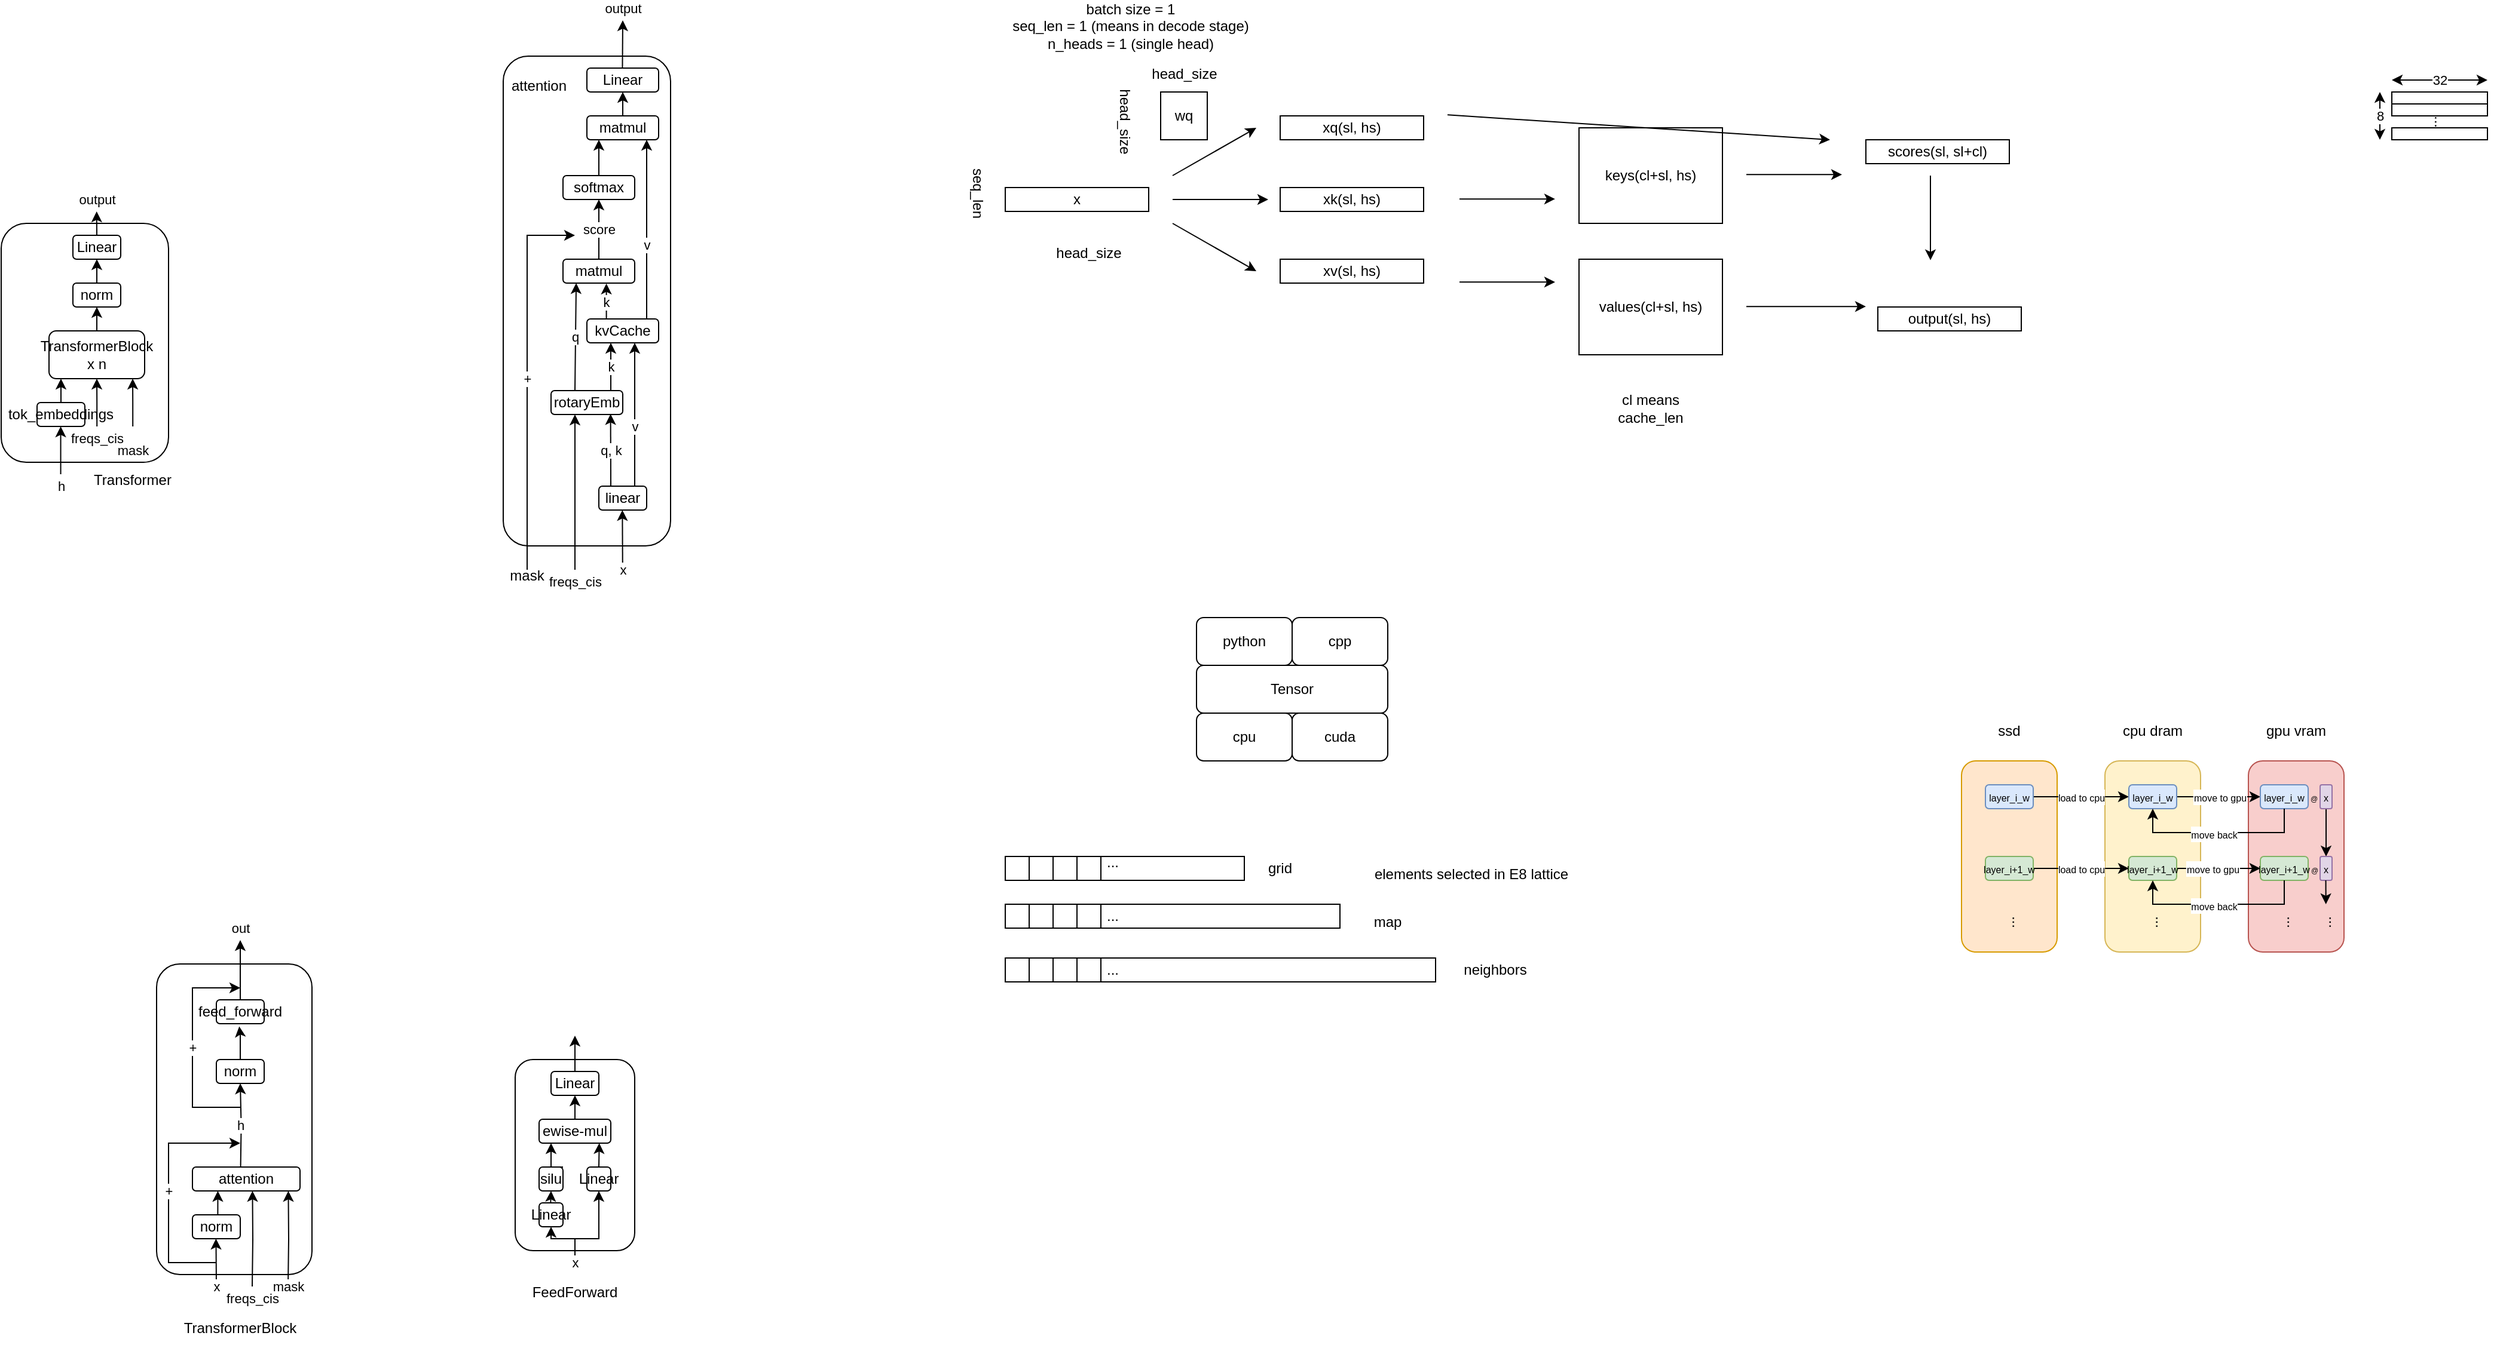 <mxfile version="25.0.1">
  <diagram name="Page-1" id="f--vMnmFEGBGMo8ZGAFD">
    <mxGraphModel dx="795" dy="426" grid="1" gridSize="10" guides="1" tooltips="1" connect="1" arrows="1" fold="1" page="1" pageScale="1" pageWidth="827" pageHeight="1169" math="0" shadow="0">
      <root>
        <mxCell id="0" />
        <mxCell id="1" parent="0" />
        <mxCell id="bqHvNz_Pqj1NmZ8sPgHQ-62" value="freqs_cis" style="edgeStyle=orthogonalEdgeStyle;rounded=0;orthogonalLoop=1;jettySize=auto;html=1;exitX=0.75;exitY=1;exitDx=0;exitDy=0;entryX=0.75;entryY=1;entryDx=0;entryDy=0;" parent="1" edge="1">
          <mxGeometry x="-1" y="-10" relative="1" as="geometry">
            <mxPoint x="250.21" y="1000" as="targetPoint" />
            <mxPoint x="249.998" y="1080" as="sourcePoint" />
            <mxPoint x="-10" y="10" as="offset" />
          </mxGeometry>
        </mxCell>
        <mxCell id="bqHvNz_Pqj1NmZ8sPgHQ-64" value="h" style="edgeStyle=orthogonalEdgeStyle;rounded=0;orthogonalLoop=1;jettySize=auto;html=1;exitX=0.5;exitY=0;exitDx=0;exitDy=0;" parent="1" edge="1">
          <mxGeometry x="0.008" relative="1" as="geometry">
            <mxPoint x="240" y="910" as="targetPoint" />
            <mxPoint x="240.29" y="980" as="sourcePoint" />
            <mxPoint as="offset" />
          </mxGeometry>
        </mxCell>
        <mxCell id="bqHvNz_Pqj1NmZ8sPgHQ-1" value="attention" style="rounded=1;whiteSpace=wrap;html=1;" parent="1" vertex="1">
          <mxGeometry x="200" y="980" width="90" height="20" as="geometry" />
        </mxCell>
        <mxCell id="bqHvNz_Pqj1NmZ8sPgHQ-2" value="x" style="endArrow=classic;html=1;rounded=0;" parent="1" edge="1">
          <mxGeometry x="-1" width="50" height="50" relative="1" as="geometry">
            <mxPoint x="220" y="1080" as="sourcePoint" />
            <mxPoint x="219.7" y="1040" as="targetPoint" />
            <mxPoint as="offset" />
          </mxGeometry>
        </mxCell>
        <mxCell id="bqHvNz_Pqj1NmZ8sPgHQ-59" style="edgeStyle=orthogonalEdgeStyle;rounded=0;orthogonalLoop=1;jettySize=auto;html=1;exitX=0.5;exitY=0;exitDx=0;exitDy=0;entryX=0.25;entryY=1;entryDx=0;entryDy=0;" parent="1" edge="1">
          <mxGeometry relative="1" as="geometry">
            <mxPoint x="218.74" y="1020" as="sourcePoint" />
            <mxPoint x="221.24" y="1000" as="targetPoint" />
          </mxGeometry>
        </mxCell>
        <mxCell id="bqHvNz_Pqj1NmZ8sPgHQ-14" value="norm" style="rounded=1;whiteSpace=wrap;html=1;" parent="1" vertex="1">
          <mxGeometry x="200" y="1020" width="40" height="20" as="geometry" />
        </mxCell>
        <mxCell id="bqHvNz_Pqj1NmZ8sPgHQ-17" value="" style="rounded=1;whiteSpace=wrap;html=1;fillColor=none;" parent="1" vertex="1">
          <mxGeometry x="460" y="50" width="140" height="410" as="geometry" />
        </mxCell>
        <mxCell id="bqHvNz_Pqj1NmZ8sPgHQ-18" value="attention" style="text;strokeColor=none;align=center;fillColor=none;html=1;verticalAlign=middle;whiteSpace=wrap;rounded=0;" parent="1" vertex="1">
          <mxGeometry x="460" y="60" width="60" height="30" as="geometry" />
        </mxCell>
        <mxCell id="bqHvNz_Pqj1NmZ8sPgHQ-19" value="x" style="edgeStyle=none;orthogonalLoop=1;jettySize=auto;html=1;rounded=0;" parent="1" edge="1">
          <mxGeometry x="-1" width="80" relative="1" as="geometry">
            <mxPoint x="559.9" y="480" as="sourcePoint" />
            <mxPoint x="559.67" y="430" as="targetPoint" />
            <Array as="points" />
            <mxPoint as="offset" />
          </mxGeometry>
        </mxCell>
        <mxCell id="bqHvNz_Pqj1NmZ8sPgHQ-20" value="freqs_cis" style="edgeStyle=none;orthogonalLoop=1;jettySize=auto;html=1;rounded=0;" parent="1" edge="1">
          <mxGeometry x="-1" y="-10" width="80" relative="1" as="geometry">
            <mxPoint x="520" y="480" as="sourcePoint" />
            <mxPoint x="520" y="350" as="targetPoint" />
            <Array as="points" />
            <mxPoint x="-10" y="10" as="offset" />
          </mxGeometry>
        </mxCell>
        <mxCell id="bqHvNz_Pqj1NmZ8sPgHQ-21" value="+" style="edgeStyle=none;orthogonalLoop=1;jettySize=auto;html=1;rounded=0;" parent="1" edge="1">
          <mxGeometry width="80" relative="1" as="geometry">
            <mxPoint x="480" y="480" as="sourcePoint" />
            <mxPoint x="520" y="200" as="targetPoint" />
            <Array as="points">
              <mxPoint x="480" y="340" />
              <mxPoint x="480" y="200" />
            </Array>
            <mxPoint as="offset" />
          </mxGeometry>
        </mxCell>
        <mxCell id="bqHvNz_Pqj1NmZ8sPgHQ-23" value="linear" style="rounded=1;whiteSpace=wrap;html=1;fillColor=none;" parent="1" vertex="1">
          <mxGeometry x="540" y="410" width="40" height="20" as="geometry" />
        </mxCell>
        <mxCell id="bqHvNz_Pqj1NmZ8sPgHQ-28" value="q, k" style="edgeStyle=none;orthogonalLoop=1;jettySize=auto;html=1;rounded=0;entryX=0.83;entryY=0.983;entryDx=0;entryDy=0;entryPerimeter=0;" parent="1" target="bqHvNz_Pqj1NmZ8sPgHQ-30" edge="1">
          <mxGeometry x="0.0" width="80" relative="1" as="geometry">
            <mxPoint x="550" y="410" as="sourcePoint" />
            <mxPoint x="550.28" y="390" as="targetPoint" />
            <Array as="points" />
            <mxPoint as="offset" />
          </mxGeometry>
        </mxCell>
        <mxCell id="bqHvNz_Pqj1NmZ8sPgHQ-29" value="v" style="edgeStyle=none;orthogonalLoop=1;jettySize=auto;html=1;rounded=0;" parent="1" edge="1">
          <mxGeometry x="-0.167" width="80" relative="1" as="geometry">
            <mxPoint x="570" y="410" as="sourcePoint" />
            <mxPoint x="570" y="290" as="targetPoint" />
            <Array as="points" />
            <mxPoint as="offset" />
          </mxGeometry>
        </mxCell>
        <mxCell id="bqHvNz_Pqj1NmZ8sPgHQ-39" value="q" style="edgeStyle=orthogonalEdgeStyle;rounded=0;orthogonalLoop=1;jettySize=auto;html=1;exitX=0.25;exitY=0;exitDx=0;exitDy=0;entryX=0.184;entryY=1.001;entryDx=0;entryDy=0;entryPerimeter=0;" parent="1" target="bqHvNz_Pqj1NmZ8sPgHQ-41" edge="1">
          <mxGeometry relative="1" as="geometry">
            <mxPoint x="520" y="250" as="targetPoint" />
            <mxPoint x="520" y="330" as="sourcePoint" />
          </mxGeometry>
        </mxCell>
        <mxCell id="bqHvNz_Pqj1NmZ8sPgHQ-30" value="rotaryEmb" style="rounded=1;whiteSpace=wrap;html=1;fillColor=none;" parent="1" vertex="1">
          <mxGeometry x="500" y="330" width="60" height="20" as="geometry" />
        </mxCell>
        <mxCell id="bqHvNz_Pqj1NmZ8sPgHQ-36" value="k" style="edgeStyle=none;orthogonalLoop=1;jettySize=auto;html=1;rounded=0;" parent="1" edge="1">
          <mxGeometry width="80" relative="1" as="geometry">
            <mxPoint x="550" y="330" as="sourcePoint" />
            <mxPoint x="550" y="290" as="targetPoint" />
            <Array as="points" />
            <mxPoint as="offset" />
          </mxGeometry>
        </mxCell>
        <mxCell id="bqHvNz_Pqj1NmZ8sPgHQ-40" value="k" style="edgeStyle=orthogonalEdgeStyle;rounded=0;orthogonalLoop=1;jettySize=auto;html=1;exitX=0.25;exitY=0;exitDx=0;exitDy=0;entryX=0.605;entryY=1.018;entryDx=0;entryDy=0;entryPerimeter=0;" parent="1" source="bqHvNz_Pqj1NmZ8sPgHQ-37" target="bqHvNz_Pqj1NmZ8sPgHQ-41" edge="1">
          <mxGeometry relative="1" as="geometry">
            <mxPoint x="545.286" y="250" as="targetPoint" />
          </mxGeometry>
        </mxCell>
        <mxCell id="bqHvNz_Pqj1NmZ8sPgHQ-37" value="kvCache" style="rounded=1;whiteSpace=wrap;html=1;fillColor=none;" parent="1" vertex="1">
          <mxGeometry x="530" y="270" width="60" height="20" as="geometry" />
        </mxCell>
        <mxCell id="bqHvNz_Pqj1NmZ8sPgHQ-42" value="score" style="edgeStyle=orthogonalEdgeStyle;rounded=0;orthogonalLoop=1;jettySize=auto;html=1;exitX=0.5;exitY=0;exitDx=0;exitDy=0;" parent="1" source="bqHvNz_Pqj1NmZ8sPgHQ-41" edge="1">
          <mxGeometry relative="1" as="geometry">
            <mxPoint x="540" y="170" as="targetPoint" />
          </mxGeometry>
        </mxCell>
        <mxCell id="bqHvNz_Pqj1NmZ8sPgHQ-41" value="matmul" style="rounded=1;whiteSpace=wrap;html=1;fillColor=none;" parent="1" vertex="1">
          <mxGeometry x="510" y="220" width="60" height="20" as="geometry" />
        </mxCell>
        <mxCell id="bqHvNz_Pqj1NmZ8sPgHQ-45" style="edgeStyle=orthogonalEdgeStyle;rounded=0;orthogonalLoop=1;jettySize=auto;html=1;exitX=0.5;exitY=0;exitDx=0;exitDy=0;" parent="1" source="bqHvNz_Pqj1NmZ8sPgHQ-43" edge="1">
          <mxGeometry relative="1" as="geometry">
            <mxPoint x="540" y="120" as="targetPoint" />
          </mxGeometry>
        </mxCell>
        <mxCell id="bqHvNz_Pqj1NmZ8sPgHQ-43" value="softmax" style="rounded=1;whiteSpace=wrap;html=1;fillColor=none;" parent="1" vertex="1">
          <mxGeometry x="510" y="150" width="60" height="20" as="geometry" />
        </mxCell>
        <mxCell id="bqHvNz_Pqj1NmZ8sPgHQ-44" value="v" style="edgeStyle=none;orthogonalLoop=1;jettySize=auto;html=1;rounded=0;" parent="1" edge="1">
          <mxGeometry x="-0.167" width="80" relative="1" as="geometry">
            <mxPoint x="580" y="270" as="sourcePoint" />
            <mxPoint x="580" y="120" as="targetPoint" />
            <Array as="points" />
            <mxPoint as="offset" />
          </mxGeometry>
        </mxCell>
        <mxCell id="bqHvNz_Pqj1NmZ8sPgHQ-47" style="edgeStyle=orthogonalEdgeStyle;rounded=0;orthogonalLoop=1;jettySize=auto;html=1;exitX=0.5;exitY=0;exitDx=0;exitDy=0;" parent="1" source="bqHvNz_Pqj1NmZ8sPgHQ-46" edge="1">
          <mxGeometry relative="1" as="geometry">
            <mxPoint x="560" y="80" as="targetPoint" />
          </mxGeometry>
        </mxCell>
        <mxCell id="bqHvNz_Pqj1NmZ8sPgHQ-46" value="matmul" style="rounded=1;whiteSpace=wrap;html=1;fillColor=none;" parent="1" vertex="1">
          <mxGeometry x="530" y="100" width="60" height="20" as="geometry" />
        </mxCell>
        <mxCell id="bqHvNz_Pqj1NmZ8sPgHQ-50" value="Linear" style="rounded=1;whiteSpace=wrap;html=1;fillColor=none;" parent="1" vertex="1">
          <mxGeometry x="530" y="60" width="60" height="20" as="geometry" />
        </mxCell>
        <mxCell id="bqHvNz_Pqj1NmZ8sPgHQ-56" value="output" style="edgeStyle=none;orthogonalLoop=1;jettySize=auto;html=1;rounded=0;" parent="1" edge="1">
          <mxGeometry x="1" y="10" width="80" relative="1" as="geometry">
            <mxPoint x="559.72" y="60" as="sourcePoint" />
            <mxPoint x="560" y="20" as="targetPoint" />
            <Array as="points" />
            <mxPoint x="10" y="-10" as="offset" />
          </mxGeometry>
        </mxCell>
        <mxCell id="bqHvNz_Pqj1NmZ8sPgHQ-63" value="mask" style="edgeStyle=orthogonalEdgeStyle;rounded=0;orthogonalLoop=1;jettySize=auto;html=1;exitX=0.75;exitY=1;exitDx=0;exitDy=0;entryX=0.75;entryY=1;entryDx=0;entryDy=0;" parent="1" edge="1">
          <mxGeometry x="-1" relative="1" as="geometry">
            <mxPoint x="280.21" y="1000" as="targetPoint" />
            <mxPoint x="279.998" y="1080" as="sourcePoint" />
            <mxPoint as="offset" />
          </mxGeometry>
        </mxCell>
        <mxCell id="bqHvNz_Pqj1NmZ8sPgHQ-65" value="+" style="edgeStyle=none;orthogonalLoop=1;jettySize=auto;html=1;rounded=0;" parent="1" edge="1">
          <mxGeometry width="80" relative="1" as="geometry">
            <mxPoint x="220" y="1060" as="sourcePoint" />
            <mxPoint x="240" y="960" as="targetPoint" />
            <Array as="points">
              <mxPoint x="180" y="1060" />
              <mxPoint x="180" y="960" />
            </Array>
          </mxGeometry>
        </mxCell>
        <mxCell id="bqHvNz_Pqj1NmZ8sPgHQ-66" value="norm" style="rounded=1;whiteSpace=wrap;html=1;" parent="1" vertex="1">
          <mxGeometry x="220" y="890" width="40" height="20" as="geometry" />
        </mxCell>
        <mxCell id="bqHvNz_Pqj1NmZ8sPgHQ-69" value="out" style="edgeStyle=orthogonalEdgeStyle;rounded=0;orthogonalLoop=1;jettySize=auto;html=1;exitX=0.5;exitY=0;exitDx=0;exitDy=0;" parent="1" source="bqHvNz_Pqj1NmZ8sPgHQ-67" edge="1">
          <mxGeometry x="1" y="10" relative="1" as="geometry">
            <mxPoint x="240" y="790" as="targetPoint" />
            <mxPoint x="10" y="-10" as="offset" />
          </mxGeometry>
        </mxCell>
        <mxCell id="bqHvNz_Pqj1NmZ8sPgHQ-67" value="feed_forward" style="rounded=1;whiteSpace=wrap;html=1;" parent="1" vertex="1">
          <mxGeometry x="220" y="840" width="40" height="20" as="geometry" />
        </mxCell>
        <mxCell id="bqHvNz_Pqj1NmZ8sPgHQ-68" style="edgeStyle=orthogonalEdgeStyle;rounded=0;orthogonalLoop=1;jettySize=auto;html=1;entryX=0.479;entryY=1.112;entryDx=0;entryDy=0;entryPerimeter=0;" parent="1" source="bqHvNz_Pqj1NmZ8sPgHQ-66" target="bqHvNz_Pqj1NmZ8sPgHQ-67" edge="1">
          <mxGeometry relative="1" as="geometry">
            <Array as="points">
              <mxPoint x="240" y="870" />
              <mxPoint x="239" y="870" />
            </Array>
          </mxGeometry>
        </mxCell>
        <mxCell id="bqHvNz_Pqj1NmZ8sPgHQ-70" value="+" style="edgeStyle=none;orthogonalLoop=1;jettySize=auto;html=1;rounded=0;" parent="1" edge="1">
          <mxGeometry width="80" relative="1" as="geometry">
            <mxPoint x="240" y="930" as="sourcePoint" />
            <mxPoint x="240" y="830" as="targetPoint" />
            <Array as="points">
              <mxPoint x="200" y="930" />
              <mxPoint x="200" y="830" />
            </Array>
          </mxGeometry>
        </mxCell>
        <mxCell id="vXNxudbCB4APxrrQ3O3K-1" value="mask" style="text;strokeColor=none;align=center;fillColor=none;html=1;verticalAlign=middle;whiteSpace=wrap;rounded=0;" parent="1" vertex="1">
          <mxGeometry x="450" y="470" width="60" height="30" as="geometry" />
        </mxCell>
        <mxCell id="vXNxudbCB4APxrrQ3O3K-2" value="" style="rounded=1;whiteSpace=wrap;html=1;fillColor=none;" parent="1" vertex="1">
          <mxGeometry x="170" y="810" width="130" height="260" as="geometry" />
        </mxCell>
        <mxCell id="vXNxudbCB4APxrrQ3O3K-4" value="TransformerBlock" style="text;strokeColor=none;align=center;fillColor=none;html=1;verticalAlign=middle;whiteSpace=wrap;rounded=0;" parent="1" vertex="1">
          <mxGeometry x="210" y="1100" width="60" height="30" as="geometry" />
        </mxCell>
        <mxCell id="vXNxudbCB4APxrrQ3O3K-10" style="edgeStyle=orthogonalEdgeStyle;rounded=0;orthogonalLoop=1;jettySize=auto;html=1;exitX=0.5;exitY=0;exitDx=0;exitDy=0;" parent="1" edge="1">
          <mxGeometry relative="1" as="geometry">
            <mxPoint x="500" y="960" as="targetPoint" />
            <mxPoint x="510" y="980" as="sourcePoint" />
          </mxGeometry>
        </mxCell>
        <mxCell id="vXNxudbCB4APxrrQ3O3K-5" value="silu" style="rounded=1;whiteSpace=wrap;html=1;" parent="1" vertex="1">
          <mxGeometry x="490" y="980" width="20" height="20" as="geometry" />
        </mxCell>
        <mxCell id="vXNxudbCB4APxrrQ3O3K-6" value="x" style="endArrow=classic;html=1;rounded=0;entryX=0.5;entryY=1;entryDx=0;entryDy=0;" parent="1" edge="1">
          <mxGeometry x="-1" width="50" height="50" relative="1" as="geometry">
            <mxPoint x="520" y="1060" as="sourcePoint" />
            <mxPoint x="540" y="1000" as="targetPoint" />
            <Array as="points">
              <mxPoint x="520" y="1040" />
              <mxPoint x="540" y="1040" />
            </Array>
            <mxPoint as="offset" />
          </mxGeometry>
        </mxCell>
        <mxCell id="vXNxudbCB4APxrrQ3O3K-11" style="edgeStyle=orthogonalEdgeStyle;rounded=0;orthogonalLoop=1;jettySize=auto;html=1;exitX=0.5;exitY=0;exitDx=0;exitDy=0;" parent="1" source="vXNxudbCB4APxrrQ3O3K-7" edge="1">
          <mxGeometry relative="1" as="geometry">
            <mxPoint x="540.333" y="960" as="targetPoint" />
            <mxPoint x="530" y="980" as="sourcePoint" />
          </mxGeometry>
        </mxCell>
        <mxCell id="vXNxudbCB4APxrrQ3O3K-7" value="Linear" style="rounded=1;whiteSpace=wrap;html=1;" parent="1" vertex="1">
          <mxGeometry x="530" y="980" width="20" height="20" as="geometry" />
        </mxCell>
        <mxCell id="vXNxudbCB4APxrrQ3O3K-9" value="" style="endArrow=classic;html=1;rounded=0;" parent="1" edge="1">
          <mxGeometry width="50" height="50" relative="1" as="geometry">
            <mxPoint x="530" y="1040" as="sourcePoint" />
            <mxPoint x="500" y="1030" as="targetPoint" />
            <Array as="points">
              <mxPoint x="500" y="1040" />
            </Array>
          </mxGeometry>
        </mxCell>
        <mxCell id="vXNxudbCB4APxrrQ3O3K-13" style="edgeStyle=orthogonalEdgeStyle;rounded=0;orthogonalLoop=1;jettySize=auto;html=1;" parent="1" source="vXNxudbCB4APxrrQ3O3K-12" edge="1">
          <mxGeometry relative="1" as="geometry">
            <mxPoint x="520" y="920" as="targetPoint" />
          </mxGeometry>
        </mxCell>
        <mxCell id="vXNxudbCB4APxrrQ3O3K-12" value="ewise-mul" style="rounded=1;whiteSpace=wrap;html=1;" parent="1" vertex="1">
          <mxGeometry x="490" y="940" width="60" height="20" as="geometry" />
        </mxCell>
        <mxCell id="vXNxudbCB4APxrrQ3O3K-18" style="edgeStyle=orthogonalEdgeStyle;rounded=0;orthogonalLoop=1;jettySize=auto;html=1;exitX=0.5;exitY=0;exitDx=0;exitDy=0;" parent="1" source="vXNxudbCB4APxrrQ3O3K-14" edge="1">
          <mxGeometry relative="1" as="geometry">
            <mxPoint x="520" y="870" as="targetPoint" />
          </mxGeometry>
        </mxCell>
        <mxCell id="vXNxudbCB4APxrrQ3O3K-14" value="Linear" style="rounded=1;whiteSpace=wrap;html=1;" parent="1" vertex="1">
          <mxGeometry x="500" y="900" width="40" height="20" as="geometry" />
        </mxCell>
        <mxCell id="vXNxudbCB4APxrrQ3O3K-19" value="" style="rounded=1;whiteSpace=wrap;html=1;fillColor=none;" parent="1" vertex="1">
          <mxGeometry x="470" y="890" width="100" height="160" as="geometry" />
        </mxCell>
        <mxCell id="vXNxudbCB4APxrrQ3O3K-20" value="FeedForward" style="text;strokeColor=none;align=center;fillColor=none;html=1;verticalAlign=middle;whiteSpace=wrap;rounded=0;" parent="1" vertex="1">
          <mxGeometry x="490" y="1070" width="60" height="30" as="geometry" />
        </mxCell>
        <mxCell id="vXNxudbCB4APxrrQ3O3K-23" style="edgeStyle=orthogonalEdgeStyle;rounded=0;orthogonalLoop=1;jettySize=auto;html=1;exitX=0.5;exitY=0;exitDx=0;exitDy=0;" parent="1" source="vXNxudbCB4APxrrQ3O3K-21" edge="1">
          <mxGeometry relative="1" as="geometry">
            <mxPoint x="120" y="260" as="targetPoint" />
          </mxGeometry>
        </mxCell>
        <mxCell id="vXNxudbCB4APxrrQ3O3K-26" value="freqs_cis" style="edgeStyle=orthogonalEdgeStyle;rounded=0;orthogonalLoop=1;jettySize=auto;html=1;exitX=0.5;exitY=1;exitDx=0;exitDy=0;entryX=0.5;entryY=1;entryDx=0;entryDy=0;" parent="1" target="vXNxudbCB4APxrrQ3O3K-21" edge="1">
          <mxGeometry x="-1" y="10" relative="1" as="geometry">
            <mxPoint x="120.111" y="360" as="sourcePoint" />
            <Array as="points">
              <mxPoint x="120" y="340" />
            </Array>
            <mxPoint x="10" y="10" as="offset" />
          </mxGeometry>
        </mxCell>
        <mxCell id="vXNxudbCB4APxrrQ3O3K-27" value="mask" style="edgeStyle=orthogonalEdgeStyle;rounded=0;orthogonalLoop=1;jettySize=auto;html=1;exitX=0.75;exitY=1;exitDx=0;exitDy=0;entryX=0.75;entryY=1;entryDx=0;entryDy=0;" parent="1" edge="1">
          <mxGeometry x="-1" y="20" relative="1" as="geometry">
            <mxPoint x="150" y="320" as="targetPoint" />
            <mxPoint x="150.111" y="360" as="sourcePoint" />
            <Array as="points">
              <mxPoint x="150" y="340" />
            </Array>
            <mxPoint x="20" y="20" as="offset" />
          </mxGeometry>
        </mxCell>
        <mxCell id="vXNxudbCB4APxrrQ3O3K-21" value="TransformerBlock x n" style="rounded=1;whiteSpace=wrap;html=1;" parent="1" vertex="1">
          <mxGeometry x="80" y="280" width="80" height="40" as="geometry" />
        </mxCell>
        <mxCell id="vXNxudbCB4APxrrQ3O3K-22" value="h" style="endArrow=classic;html=1;rounded=0;" parent="1" edge="1">
          <mxGeometry x="-1" y="-10" width="50" height="50" relative="1" as="geometry">
            <mxPoint x="89.78" y="400" as="sourcePoint" />
            <mxPoint x="89.78" y="360" as="targetPoint" />
            <mxPoint x="-10" y="10" as="offset" />
          </mxGeometry>
        </mxCell>
        <mxCell id="vXNxudbCB4APxrrQ3O3K-25" style="edgeStyle=orthogonalEdgeStyle;rounded=0;orthogonalLoop=1;jettySize=auto;html=1;entryX=0.5;entryY=1;entryDx=0;entryDy=0;" parent="1" edge="1">
          <mxGeometry relative="1" as="geometry">
            <mxPoint x="90" y="340" as="sourcePoint" />
            <mxPoint x="90" y="320" as="targetPoint" />
          </mxGeometry>
        </mxCell>
        <mxCell id="vXNxudbCB4APxrrQ3O3K-24" value="tok_embeddings" style="rounded=1;whiteSpace=wrap;html=1;" parent="1" vertex="1">
          <mxGeometry x="70" y="340" width="40" height="20" as="geometry" />
        </mxCell>
        <mxCell id="vXNxudbCB4APxrrQ3O3K-28" value="norm" style="rounded=1;whiteSpace=wrap;html=1;" parent="1" vertex="1">
          <mxGeometry x="100" y="240" width="40" height="20" as="geometry" />
        </mxCell>
        <mxCell id="vXNxudbCB4APxrrQ3O3K-31" style="edgeStyle=orthogonalEdgeStyle;rounded=0;orthogonalLoop=1;jettySize=auto;html=1;exitX=0.5;exitY=0;exitDx=0;exitDy=0;" parent="1" edge="1">
          <mxGeometry relative="1" as="geometry">
            <mxPoint x="120" y="220" as="targetPoint" />
            <mxPoint x="120" y="240" as="sourcePoint" />
          </mxGeometry>
        </mxCell>
        <mxCell id="vXNxudbCB4APxrrQ3O3K-33" value="output" style="edgeStyle=orthogonalEdgeStyle;rounded=0;orthogonalLoop=1;jettySize=auto;html=1;exitX=0.5;exitY=0;exitDx=0;exitDy=0;" parent="1" source="vXNxudbCB4APxrrQ3O3K-32" edge="1">
          <mxGeometry x="1" y="-10" relative="1" as="geometry">
            <mxPoint x="119.852" y="180.0" as="targetPoint" />
            <mxPoint x="-10" y="-10" as="offset" />
          </mxGeometry>
        </mxCell>
        <mxCell id="vXNxudbCB4APxrrQ3O3K-32" value="Linear" style="rounded=1;whiteSpace=wrap;html=1;" parent="1" vertex="1">
          <mxGeometry x="100" y="200" width="40" height="20" as="geometry" />
        </mxCell>
        <mxCell id="vXNxudbCB4APxrrQ3O3K-34" value="" style="rounded=1;whiteSpace=wrap;html=1;fillColor=none;" parent="1" vertex="1">
          <mxGeometry x="40" y="190" width="140" height="200" as="geometry" />
        </mxCell>
        <mxCell id="vXNxudbCB4APxrrQ3O3K-35" value="Transformer" style="text;strokeColor=none;align=center;fillColor=none;html=1;verticalAlign=middle;whiteSpace=wrap;rounded=0;" parent="1" vertex="1">
          <mxGeometry x="120" y="390" width="60" height="30" as="geometry" />
        </mxCell>
        <mxCell id="dDZVXm-7OVCvuXpa9Si1-1" value="Linear" style="rounded=1;whiteSpace=wrap;html=1;" parent="1" vertex="1">
          <mxGeometry x="490" y="1010" width="20" height="20" as="geometry" />
        </mxCell>
        <mxCell id="dDZVXm-7OVCvuXpa9Si1-2" style="edgeStyle=orthogonalEdgeStyle;rounded=0;orthogonalLoop=1;jettySize=auto;html=1;exitX=0.5;exitY=0;exitDx=0;exitDy=0;" parent="1" edge="1">
          <mxGeometry relative="1" as="geometry">
            <mxPoint x="500" y="1000" as="targetPoint" />
            <mxPoint x="499.67" y="1010" as="sourcePoint" />
          </mxGeometry>
        </mxCell>
        <mxCell id="hvlCIOjZIQHQILZMIIRg-1" value="x" style="rounded=0;whiteSpace=wrap;html=1;" parent="1" vertex="1">
          <mxGeometry x="880" y="160" width="120" height="20" as="geometry" />
        </mxCell>
        <mxCell id="hvlCIOjZIQHQILZMIIRg-2" value="batch size = 1&lt;br&gt;seq_len = 1 (means in decode stage)&lt;br&gt;n_heads = 1 (single head)" style="text;strokeColor=none;align=center;fillColor=none;html=1;verticalAlign=middle;whiteSpace=wrap;rounded=0;" parent="1" vertex="1">
          <mxGeometry x="880" y="10" width="210" height="30" as="geometry" />
        </mxCell>
        <mxCell id="hvlCIOjZIQHQILZMIIRg-3" value="head_size" style="text;strokeColor=none;align=center;fillColor=none;html=1;verticalAlign=middle;whiteSpace=wrap;rounded=0;" parent="1" vertex="1">
          <mxGeometry x="920" y="200" width="60" height="30" as="geometry" />
        </mxCell>
        <mxCell id="hvlCIOjZIQHQILZMIIRg-4" value="seq_len" style="text;strokeColor=none;align=center;fillColor=none;html=1;verticalAlign=middle;whiteSpace=wrap;rounded=0;rotation=90;" parent="1" vertex="1">
          <mxGeometry x="827" y="150" width="60" height="30" as="geometry" />
        </mxCell>
        <mxCell id="hvlCIOjZIQHQILZMIIRg-6" value="" style="edgeStyle=none;orthogonalLoop=1;jettySize=auto;html=1;rounded=0;" parent="1" edge="1">
          <mxGeometry width="80" relative="1" as="geometry">
            <mxPoint x="1020" y="150" as="sourcePoint" />
            <mxPoint x="1090" y="110" as="targetPoint" />
            <Array as="points" />
          </mxGeometry>
        </mxCell>
        <mxCell id="hvlCIOjZIQHQILZMIIRg-7" value="" style="edgeStyle=none;orthogonalLoop=1;jettySize=auto;html=1;rounded=0;" parent="1" edge="1">
          <mxGeometry width="80" relative="1" as="geometry">
            <mxPoint x="1020" y="170" as="sourcePoint" />
            <mxPoint x="1100" y="170" as="targetPoint" />
            <Array as="points" />
          </mxGeometry>
        </mxCell>
        <mxCell id="hvlCIOjZIQHQILZMIIRg-8" value="" style="edgeStyle=none;orthogonalLoop=1;jettySize=auto;html=1;rounded=0;" parent="1" edge="1">
          <mxGeometry width="80" relative="1" as="geometry">
            <mxPoint x="1020" y="190" as="sourcePoint" />
            <mxPoint x="1090" y="230" as="targetPoint" />
            <Array as="points" />
          </mxGeometry>
        </mxCell>
        <mxCell id="hvlCIOjZIQHQILZMIIRg-9" value="wq" style="rounded=0;whiteSpace=wrap;html=1;" parent="1" vertex="1">
          <mxGeometry x="1010" y="80" width="39" height="40" as="geometry" />
        </mxCell>
        <mxCell id="hvlCIOjZIQHQILZMIIRg-10" value="head_size" style="text;strokeColor=none;align=center;fillColor=none;html=1;verticalAlign=middle;whiteSpace=wrap;rounded=0;" parent="1" vertex="1">
          <mxGeometry x="1000" y="50" width="60" height="30" as="geometry" />
        </mxCell>
        <mxCell id="hvlCIOjZIQHQILZMIIRg-11" value="head_size" style="text;strokeColor=none;align=center;fillColor=none;html=1;verticalAlign=middle;whiteSpace=wrap;rounded=0;rotation=90;" parent="1" vertex="1">
          <mxGeometry x="950" y="90" width="60" height="30" as="geometry" />
        </mxCell>
        <mxCell id="hvlCIOjZIQHQILZMIIRg-12" value="xq(sl, hs)" style="rounded=0;whiteSpace=wrap;html=1;" parent="1" vertex="1">
          <mxGeometry x="1110" y="100" width="120" height="20" as="geometry" />
        </mxCell>
        <mxCell id="hvlCIOjZIQHQILZMIIRg-14" value="xk(sl, hs)" style="rounded=0;whiteSpace=wrap;html=1;" parent="1" vertex="1">
          <mxGeometry x="1110" y="160" width="120" height="20" as="geometry" />
        </mxCell>
        <mxCell id="hvlCIOjZIQHQILZMIIRg-15" value="xv(sl, hs)" style="rounded=0;whiteSpace=wrap;html=1;" parent="1" vertex="1">
          <mxGeometry x="1110" y="220" width="120" height="20" as="geometry" />
        </mxCell>
        <mxCell id="hvlCIOjZIQHQILZMIIRg-16" value="" style="edgeStyle=none;orthogonalLoop=1;jettySize=auto;html=1;rounded=0;" parent="1" edge="1">
          <mxGeometry width="80" relative="1" as="geometry">
            <mxPoint x="1260" y="169.58" as="sourcePoint" />
            <mxPoint x="1340" y="169.58" as="targetPoint" />
            <Array as="points" />
          </mxGeometry>
        </mxCell>
        <mxCell id="hvlCIOjZIQHQILZMIIRg-17" value="keys(cl+sl, hs)" style="rounded=0;whiteSpace=wrap;html=1;" parent="1" vertex="1">
          <mxGeometry x="1360" y="110" width="120" height="80" as="geometry" />
        </mxCell>
        <mxCell id="hvlCIOjZIQHQILZMIIRg-18" value="" style="edgeStyle=none;orthogonalLoop=1;jettySize=auto;html=1;rounded=0;" parent="1" edge="1">
          <mxGeometry width="80" relative="1" as="geometry">
            <mxPoint x="1260" y="239.17" as="sourcePoint" />
            <mxPoint x="1340" y="239.17" as="targetPoint" />
            <Array as="points" />
          </mxGeometry>
        </mxCell>
        <mxCell id="hvlCIOjZIQHQILZMIIRg-25" style="edgeStyle=orthogonalEdgeStyle;rounded=0;orthogonalLoop=1;jettySize=auto;html=1;" parent="1" edge="1">
          <mxGeometry relative="1" as="geometry">
            <mxPoint x="1600" y="259.58" as="targetPoint" />
            <mxPoint x="1500" y="259.58" as="sourcePoint" />
          </mxGeometry>
        </mxCell>
        <mxCell id="hvlCIOjZIQHQILZMIIRg-19" value="values(cl+sl, hs)" style="rounded=0;whiteSpace=wrap;html=1;" parent="1" vertex="1">
          <mxGeometry x="1360" y="220" width="120" height="80" as="geometry" />
        </mxCell>
        <mxCell id="hvlCIOjZIQHQILZMIIRg-20" value="cl means cache_len" style="text;strokeColor=none;align=center;fillColor=none;html=1;verticalAlign=middle;whiteSpace=wrap;rounded=0;" parent="1" vertex="1">
          <mxGeometry x="1390" y="330" width="60" height="30" as="geometry" />
        </mxCell>
        <mxCell id="hvlCIOjZIQHQILZMIIRg-21" value="" style="edgeStyle=none;orthogonalLoop=1;jettySize=auto;html=1;rounded=0;" parent="1" edge="1">
          <mxGeometry width="80" relative="1" as="geometry">
            <mxPoint x="1500" y="149.17" as="sourcePoint" />
            <mxPoint x="1580" y="149.17" as="targetPoint" />
            <Array as="points" />
          </mxGeometry>
        </mxCell>
        <mxCell id="hvlCIOjZIQHQILZMIIRg-22" value="" style="edgeStyle=none;orthogonalLoop=1;jettySize=auto;html=1;rounded=0;" parent="1" edge="1">
          <mxGeometry width="80" relative="1" as="geometry">
            <mxPoint x="1250" y="99.17" as="sourcePoint" />
            <mxPoint x="1570" y="120" as="targetPoint" />
            <Array as="points" />
          </mxGeometry>
        </mxCell>
        <mxCell id="hvlCIOjZIQHQILZMIIRg-23" value="scores(sl, sl+cl)" style="rounded=0;whiteSpace=wrap;html=1;" parent="1" vertex="1">
          <mxGeometry x="1600" y="120" width="120" height="20" as="geometry" />
        </mxCell>
        <mxCell id="hvlCIOjZIQHQILZMIIRg-24" value="" style="edgeStyle=none;orthogonalLoop=1;jettySize=auto;html=1;rounded=0;" parent="1" edge="1">
          <mxGeometry width="80" relative="1" as="geometry">
            <mxPoint x="1654" y="150.0" as="sourcePoint" />
            <mxPoint x="1654" y="220.83" as="targetPoint" />
            <Array as="points" />
          </mxGeometry>
        </mxCell>
        <mxCell id="hvlCIOjZIQHQILZMIIRg-26" value="output(sl, hs)" style="rounded=0;whiteSpace=wrap;html=1;" parent="1" vertex="1">
          <mxGeometry x="1610" y="260" width="120" height="20" as="geometry" />
        </mxCell>
        <mxCell id="CfaBy7cCt9cU-aJPgbGd-1" value="Tensor" style="rounded=1;whiteSpace=wrap;html=1;" parent="1" vertex="1">
          <mxGeometry x="1040" y="560" width="160" height="40" as="geometry" />
        </mxCell>
        <mxCell id="CfaBy7cCt9cU-aJPgbGd-2" value="cpu" style="rounded=1;whiteSpace=wrap;html=1;" parent="1" vertex="1">
          <mxGeometry x="1040" y="600" width="80" height="40" as="geometry" />
        </mxCell>
        <mxCell id="CfaBy7cCt9cU-aJPgbGd-3" value="cuda" style="rounded=1;whiteSpace=wrap;html=1;" parent="1" vertex="1">
          <mxGeometry x="1120" y="600" width="80" height="40" as="geometry" />
        </mxCell>
        <mxCell id="CfaBy7cCt9cU-aJPgbGd-4" value="python" style="rounded=1;whiteSpace=wrap;html=1;" parent="1" vertex="1">
          <mxGeometry x="1040" y="520" width="80" height="40" as="geometry" />
        </mxCell>
        <mxCell id="CfaBy7cCt9cU-aJPgbGd-5" value="cpp" style="rounded=1;whiteSpace=wrap;html=1;" parent="1" vertex="1">
          <mxGeometry x="1120" y="520" width="80" height="40" as="geometry" />
        </mxCell>
        <mxCell id="D0mm3-lsGhphm22rGp4v-1" value="" style="rounded=1;whiteSpace=wrap;html=1;fillColor=#fff2cc;strokeColor=#d6b656;" parent="1" vertex="1">
          <mxGeometry x="1800" y="640" width="80" height="160" as="geometry" />
        </mxCell>
        <mxCell id="D0mm3-lsGhphm22rGp4v-2" value="" style="rounded=1;whiteSpace=wrap;html=1;fillColor=#f8cecc;strokeColor=#b85450;" parent="1" vertex="1">
          <mxGeometry x="1920" y="640" width="80" height="160" as="geometry" />
        </mxCell>
        <mxCell id="D0mm3-lsGhphm22rGp4v-3" value="" style="rounded=1;whiteSpace=wrap;html=1;fillColor=#ffe6cc;strokeColor=#d79b00;" parent="1" vertex="1">
          <mxGeometry x="1680" y="640" width="80" height="160" as="geometry" />
        </mxCell>
        <mxCell id="D0mm3-lsGhphm22rGp4v-4" value="ssd" style="text;strokeColor=none;align=center;fillColor=none;html=1;verticalAlign=middle;whiteSpace=wrap;rounded=0;" parent="1" vertex="1">
          <mxGeometry x="1690" y="600" width="60" height="30" as="geometry" />
        </mxCell>
        <mxCell id="D0mm3-lsGhphm22rGp4v-5" value="cpu dram" style="text;strokeColor=none;align=center;fillColor=none;html=1;verticalAlign=middle;whiteSpace=wrap;rounded=0;" parent="1" vertex="1">
          <mxGeometry x="1810" y="600" width="60" height="30" as="geometry" />
        </mxCell>
        <mxCell id="D0mm3-lsGhphm22rGp4v-6" value="gpu vram" style="text;strokeColor=none;align=center;fillColor=none;html=1;verticalAlign=middle;whiteSpace=wrap;rounded=0;" parent="1" vertex="1">
          <mxGeometry x="1930" y="600" width="60" height="30" as="geometry" />
        </mxCell>
        <mxCell id="D0mm3-lsGhphm22rGp4v-10" value="&lt;font style=&quot;font-size: 8px;&quot;&gt;load to cpu&lt;/font&gt;" style="edgeStyle=orthogonalEdgeStyle;rounded=0;orthogonalLoop=1;jettySize=auto;html=1;exitX=1;exitY=0.5;exitDx=0;exitDy=0;entryX=0;entryY=0.5;entryDx=0;entryDy=0;" parent="1" source="D0mm3-lsGhphm22rGp4v-7" target="D0mm3-lsGhphm22rGp4v-8" edge="1">
          <mxGeometry relative="1" as="geometry" />
        </mxCell>
        <mxCell id="D0mm3-lsGhphm22rGp4v-7" value="&lt;font style=&quot;font-size: 8px;&quot;&gt;layer_i_w&lt;/font&gt;" style="rounded=1;whiteSpace=wrap;html=1;fillColor=#dae8fc;strokeColor=#6c8ebf;" parent="1" vertex="1">
          <mxGeometry x="1700" y="660" width="40" height="20" as="geometry" />
        </mxCell>
        <mxCell id="D0mm3-lsGhphm22rGp4v-11" style="edgeStyle=orthogonalEdgeStyle;rounded=0;orthogonalLoop=1;jettySize=auto;html=1;exitX=1;exitY=0.5;exitDx=0;exitDy=0;entryX=0;entryY=0.5;entryDx=0;entryDy=0;" parent="1" source="D0mm3-lsGhphm22rGp4v-8" target="D0mm3-lsGhphm22rGp4v-9" edge="1">
          <mxGeometry relative="1" as="geometry" />
        </mxCell>
        <mxCell id="D0mm3-lsGhphm22rGp4v-12" value="&lt;font style=&quot;font-size: 8px;&quot;&gt;move to gpu&lt;/font&gt;" style="edgeLabel;html=1;align=center;verticalAlign=middle;resizable=0;points=[];" parent="D0mm3-lsGhphm22rGp4v-11" vertex="1" connectable="0">
          <mxGeometry x="-0.284" relative="1" as="geometry">
            <mxPoint x="11" as="offset" />
          </mxGeometry>
        </mxCell>
        <mxCell id="D0mm3-lsGhphm22rGp4v-8" value="&lt;font style=&quot;font-size: 8px;&quot;&gt;layer_i_w&lt;/font&gt;" style="rounded=1;whiteSpace=wrap;html=1;fillColor=#dae8fc;strokeColor=#6c8ebf;" parent="1" vertex="1">
          <mxGeometry x="1820" y="660" width="40" height="20" as="geometry" />
        </mxCell>
        <mxCell id="D0mm3-lsGhphm22rGp4v-9" value="&lt;font style=&quot;font-size: 8px;&quot;&gt;layer_i_w&lt;/font&gt;" style="rounded=1;whiteSpace=wrap;html=1;fillColor=#dae8fc;strokeColor=#6c8ebf;" parent="1" vertex="1">
          <mxGeometry x="1930" y="660" width="40" height="20" as="geometry" />
        </mxCell>
        <mxCell id="D0mm3-lsGhphm22rGp4v-16" value="" style="endArrow=classic;html=1;rounded=0;entryX=0.5;entryY=1;entryDx=0;entryDy=0;exitX=0.5;exitY=1;exitDx=0;exitDy=0;" parent="1" source="D0mm3-lsGhphm22rGp4v-9" target="D0mm3-lsGhphm22rGp4v-8" edge="1">
          <mxGeometry width="50" height="50" relative="1" as="geometry">
            <mxPoint x="1960" y="680" as="sourcePoint" />
            <mxPoint x="1940" y="710" as="targetPoint" />
            <Array as="points">
              <mxPoint x="1950" y="680" />
              <mxPoint x="1950" y="700" />
              <mxPoint x="1900" y="700" />
              <mxPoint x="1840" y="700" />
            </Array>
          </mxGeometry>
        </mxCell>
        <mxCell id="D0mm3-lsGhphm22rGp4v-17" value="&lt;font style=&quot;font-size: 8px;&quot;&gt;move back&lt;/font&gt;" style="edgeLabel;html=1;align=center;verticalAlign=middle;resizable=0;points=[];" parent="D0mm3-lsGhphm22rGp4v-16" vertex="1" connectable="0">
          <mxGeometry x="0.054" y="1" relative="1" as="geometry">
            <mxPoint as="offset" />
          </mxGeometry>
        </mxCell>
        <mxCell id="D0mm3-lsGhphm22rGp4v-22" style="edgeStyle=orthogonalEdgeStyle;rounded=0;orthogonalLoop=1;jettySize=auto;html=1;exitX=0.5;exitY=1;exitDx=0;exitDy=0;entryX=0.5;entryY=0;entryDx=0;entryDy=0;" parent="1" source="D0mm3-lsGhphm22rGp4v-18" target="D0mm3-lsGhphm22rGp4v-31" edge="1">
          <mxGeometry relative="1" as="geometry">
            <mxPoint x="1985.103" y="700" as="targetPoint" />
          </mxGeometry>
        </mxCell>
        <mxCell id="D0mm3-lsGhphm22rGp4v-18" value="&lt;font style=&quot;font-size: 8px;&quot;&gt;x&lt;/font&gt;" style="rounded=1;whiteSpace=wrap;html=1;fillColor=#e1d5e7;strokeColor=#9673a6;" parent="1" vertex="1">
          <mxGeometry x="1980" y="660" width="10" height="20" as="geometry" />
        </mxCell>
        <mxCell id="D0mm3-lsGhphm22rGp4v-23" value="&lt;font style=&quot;font-size: 8px;&quot;&gt;load to cpu&lt;/font&gt;" style="edgeStyle=orthogonalEdgeStyle;rounded=0;orthogonalLoop=1;jettySize=auto;html=1;exitX=1;exitY=0.5;exitDx=0;exitDy=0;entryX=0;entryY=0.5;entryDx=0;entryDy=0;" parent="1" source="D0mm3-lsGhphm22rGp4v-24" target="D0mm3-lsGhphm22rGp4v-27" edge="1">
          <mxGeometry relative="1" as="geometry" />
        </mxCell>
        <mxCell id="D0mm3-lsGhphm22rGp4v-24" value="&lt;font style=&quot;font-size: 8px;&quot;&gt;layer_i+1_w&lt;/font&gt;" style="rounded=1;whiteSpace=wrap;html=1;fillColor=#d5e8d4;strokeColor=#82b366;" parent="1" vertex="1">
          <mxGeometry x="1700" y="720" width="40" height="20" as="geometry" />
        </mxCell>
        <mxCell id="D0mm3-lsGhphm22rGp4v-25" style="edgeStyle=orthogonalEdgeStyle;rounded=0;orthogonalLoop=1;jettySize=auto;html=1;exitX=1;exitY=0.5;exitDx=0;exitDy=0;entryX=0;entryY=0.5;entryDx=0;entryDy=0;" parent="1" source="D0mm3-lsGhphm22rGp4v-27" target="D0mm3-lsGhphm22rGp4v-28" edge="1">
          <mxGeometry relative="1" as="geometry" />
        </mxCell>
        <mxCell id="D0mm3-lsGhphm22rGp4v-26" value="&lt;font style=&quot;font-size: 8px;&quot;&gt;move to gpu&lt;/font&gt;" style="edgeLabel;html=1;align=center;verticalAlign=middle;resizable=0;points=[];" parent="D0mm3-lsGhphm22rGp4v-25" vertex="1" connectable="0">
          <mxGeometry x="-0.284" relative="1" as="geometry">
            <mxPoint x="5" as="offset" />
          </mxGeometry>
        </mxCell>
        <mxCell id="D0mm3-lsGhphm22rGp4v-27" value="&lt;font style=&quot;font-size: 8px;&quot;&gt;layer_i+1_w&lt;/font&gt;" style="rounded=1;whiteSpace=wrap;html=1;fillColor=#d5e8d4;strokeColor=#82b366;" parent="1" vertex="1">
          <mxGeometry x="1820" y="720" width="40" height="20" as="geometry" />
        </mxCell>
        <mxCell id="D0mm3-lsGhphm22rGp4v-28" value="&lt;font style=&quot;font-size: 8px;&quot;&gt;layer_i+1_w&lt;/font&gt;" style="rounded=1;whiteSpace=wrap;html=1;fillColor=#d5e8d4;strokeColor=#82b366;" parent="1" vertex="1">
          <mxGeometry x="1930" y="720" width="40" height="20" as="geometry" />
        </mxCell>
        <mxCell id="D0mm3-lsGhphm22rGp4v-29" value="" style="endArrow=classic;html=1;rounded=0;entryX=0.5;entryY=1;entryDx=0;entryDy=0;exitX=0.5;exitY=1;exitDx=0;exitDy=0;" parent="1" source="D0mm3-lsGhphm22rGp4v-28" target="D0mm3-lsGhphm22rGp4v-27" edge="1">
          <mxGeometry width="50" height="50" relative="1" as="geometry">
            <mxPoint x="1960" y="740" as="sourcePoint" />
            <mxPoint x="1940" y="770" as="targetPoint" />
            <Array as="points">
              <mxPoint x="1950" y="740" />
              <mxPoint x="1950" y="760" />
              <mxPoint x="1900" y="760" />
              <mxPoint x="1840" y="760" />
            </Array>
          </mxGeometry>
        </mxCell>
        <mxCell id="D0mm3-lsGhphm22rGp4v-30" value="&lt;font style=&quot;font-size: 8px;&quot;&gt;move back&lt;/font&gt;" style="edgeLabel;html=1;align=center;verticalAlign=middle;resizable=0;points=[];" parent="D0mm3-lsGhphm22rGp4v-29" vertex="1" connectable="0">
          <mxGeometry x="0.054" y="1" relative="1" as="geometry">
            <mxPoint as="offset" />
          </mxGeometry>
        </mxCell>
        <mxCell id="D0mm3-lsGhphm22rGp4v-31" value="&lt;font style=&quot;font-size: 8px;&quot;&gt;x&lt;/font&gt;" style="rounded=1;whiteSpace=wrap;html=1;fillColor=#e1d5e7;strokeColor=#9673a6;" parent="1" vertex="1">
          <mxGeometry x="1980" y="720" width="10" height="20" as="geometry" />
        </mxCell>
        <mxCell id="D0mm3-lsGhphm22rGp4v-32" style="edgeStyle=orthogonalEdgeStyle;rounded=0;orthogonalLoop=1;jettySize=auto;html=1;exitX=0.5;exitY=1;exitDx=0;exitDy=0;" parent="1" edge="1">
          <mxGeometry relative="1" as="geometry">
            <mxPoint x="1984.863" y="760" as="targetPoint" />
            <mxPoint x="1984.76" y="740" as="sourcePoint" />
          </mxGeometry>
        </mxCell>
        <mxCell id="D0mm3-lsGhphm22rGp4v-34" value="..." style="text;strokeColor=none;align=center;fillColor=none;html=1;verticalAlign=middle;whiteSpace=wrap;rounded=0;rotation=-90;" parent="1" vertex="1">
          <mxGeometry x="1810" y="760" width="60" height="30" as="geometry" />
        </mxCell>
        <mxCell id="D0mm3-lsGhphm22rGp4v-35" value="..." style="text;strokeColor=none;align=center;fillColor=none;html=1;verticalAlign=middle;whiteSpace=wrap;rounded=0;rotation=-90;" parent="1" vertex="1">
          <mxGeometry x="1920" y="760" width="60" height="30" as="geometry" />
        </mxCell>
        <mxCell id="D0mm3-lsGhphm22rGp4v-36" value="..." style="text;strokeColor=none;align=center;fillColor=none;html=1;verticalAlign=middle;whiteSpace=wrap;rounded=0;rotation=-90;" parent="1" vertex="1">
          <mxGeometry x="1955" y="760" width="60" height="30" as="geometry" />
        </mxCell>
        <mxCell id="D0mm3-lsGhphm22rGp4v-37" value="..." style="text;strokeColor=none;align=center;fillColor=none;html=1;verticalAlign=middle;whiteSpace=wrap;rounded=0;rotation=-90;" parent="1" vertex="1">
          <mxGeometry x="1690" y="760" width="60" height="30" as="geometry" />
        </mxCell>
        <mxCell id="D0mm3-lsGhphm22rGp4v-40" value="&lt;font style=&quot;font-size: 6px;&quot;&gt;@&lt;/font&gt;" style="text;strokeColor=none;align=center;fillColor=none;html=1;verticalAlign=middle;whiteSpace=wrap;rounded=0;" parent="1" vertex="1">
          <mxGeometry x="1950" y="655" width="50" height="30" as="geometry" />
        </mxCell>
        <mxCell id="D0mm3-lsGhphm22rGp4v-41" value="&lt;font style=&quot;font-size: 6px;&quot;&gt;@&lt;/font&gt;" style="text;strokeColor=none;align=center;fillColor=none;html=1;verticalAlign=middle;whiteSpace=wrap;rounded=0;" parent="1" vertex="1">
          <mxGeometry x="1952.5" y="715" width="45" height="30" as="geometry" />
        </mxCell>
        <mxCell id="wVA32Zoh591cL5RhT9lc-1" value="" style="rounded=0;whiteSpace=wrap;html=1;" parent="1" vertex="1">
          <mxGeometry x="2040" y="80" width="80" height="10" as="geometry" />
        </mxCell>
        <mxCell id="wVA32Zoh591cL5RhT9lc-2" value="" style="rounded=0;whiteSpace=wrap;html=1;" parent="1" vertex="1">
          <mxGeometry x="2040" y="90" width="80" height="10" as="geometry" />
        </mxCell>
        <mxCell id="wVA32Zoh591cL5RhT9lc-3" value="32" style="endArrow=classic;startArrow=classic;html=1;rounded=0;" parent="1" edge="1">
          <mxGeometry width="50" height="50" relative="1" as="geometry">
            <mxPoint x="2040" y="70" as="sourcePoint" />
            <mxPoint x="2120" y="70" as="targetPoint" />
          </mxGeometry>
        </mxCell>
        <mxCell id="wVA32Zoh591cL5RhT9lc-4" value="" style="rounded=0;whiteSpace=wrap;html=1;" parent="1" vertex="1">
          <mxGeometry x="2040" y="110" width="80" height="10" as="geometry" />
        </mxCell>
        <mxCell id="wVA32Zoh591cL5RhT9lc-6" value="..." style="text;strokeColor=none;align=center;fillColor=none;html=1;verticalAlign=middle;whiteSpace=wrap;rounded=0;rotation=90;" parent="1" vertex="1">
          <mxGeometry x="2050" y="90" width="60" height="30" as="geometry" />
        </mxCell>
        <mxCell id="wVA32Zoh591cL5RhT9lc-7" value="8" style="endArrow=classic;startArrow=classic;html=1;rounded=0;" parent="1" edge="1">
          <mxGeometry width="50" height="50" relative="1" as="geometry">
            <mxPoint x="2030" y="120" as="sourcePoint" />
            <mxPoint x="2030" y="80" as="targetPoint" />
          </mxGeometry>
        </mxCell>
        <mxCell id="CYfD0gUjKG9p6YAa07_T-1" value="" style="rounded=0;whiteSpace=wrap;html=1;" vertex="1" parent="1">
          <mxGeometry x="880" y="720" width="200" height="20" as="geometry" />
        </mxCell>
        <mxCell id="CYfD0gUjKG9p6YAa07_T-2" value="" style="rounded=0;whiteSpace=wrap;html=1;" vertex="1" parent="1">
          <mxGeometry x="880" y="720" width="20" height="20" as="geometry" />
        </mxCell>
        <mxCell id="CYfD0gUjKG9p6YAa07_T-3" value="" style="rounded=0;whiteSpace=wrap;html=1;" vertex="1" parent="1">
          <mxGeometry x="900" y="720" width="20" height="20" as="geometry" />
        </mxCell>
        <mxCell id="CYfD0gUjKG9p6YAa07_T-4" value="" style="rounded=0;whiteSpace=wrap;html=1;" vertex="1" parent="1">
          <mxGeometry x="920" y="720" width="20" height="20" as="geometry" />
        </mxCell>
        <mxCell id="CYfD0gUjKG9p6YAa07_T-5" value="" style="rounded=0;whiteSpace=wrap;html=1;" vertex="1" parent="1">
          <mxGeometry x="940" y="720" width="20" height="20" as="geometry" />
        </mxCell>
        <mxCell id="CYfD0gUjKG9p6YAa07_T-6" value="..." style="text;strokeColor=none;align=center;fillColor=none;html=1;verticalAlign=middle;whiteSpace=wrap;rounded=0;" vertex="1" parent="1">
          <mxGeometry x="940" y="710" width="60" height="30" as="geometry" />
        </mxCell>
        <mxCell id="CYfD0gUjKG9p6YAa07_T-7" value="grid" style="text;strokeColor=none;align=center;fillColor=none;html=1;verticalAlign=middle;whiteSpace=wrap;rounded=0;" vertex="1" parent="1">
          <mxGeometry x="1080" y="715" width="60" height="30" as="geometry" />
        </mxCell>
        <mxCell id="CYfD0gUjKG9p6YAa07_T-8" value="elements selected in E8 lattice" style="text;strokeColor=none;align=center;fillColor=none;html=1;verticalAlign=middle;whiteSpace=wrap;rounded=0;" vertex="1" parent="1">
          <mxGeometry x="1160" y="720" width="220" height="30" as="geometry" />
        </mxCell>
        <mxCell id="CYfD0gUjKG9p6YAa07_T-9" value="" style="rounded=0;whiteSpace=wrap;html=1;" vertex="1" parent="1">
          <mxGeometry x="880" y="760" width="280" height="20" as="geometry" />
        </mxCell>
        <mxCell id="CYfD0gUjKG9p6YAa07_T-10" value="" style="rounded=0;whiteSpace=wrap;html=1;" vertex="1" parent="1">
          <mxGeometry x="880" y="760" width="20" height="20" as="geometry" />
        </mxCell>
        <mxCell id="CYfD0gUjKG9p6YAa07_T-11" value="" style="rounded=0;whiteSpace=wrap;html=1;" vertex="1" parent="1">
          <mxGeometry x="900" y="760" width="20" height="20" as="geometry" />
        </mxCell>
        <mxCell id="CYfD0gUjKG9p6YAa07_T-12" value="" style="rounded=0;whiteSpace=wrap;html=1;" vertex="1" parent="1">
          <mxGeometry x="920" y="760" width="20" height="20" as="geometry" />
        </mxCell>
        <mxCell id="CYfD0gUjKG9p6YAa07_T-13" value="" style="rounded=0;whiteSpace=wrap;html=1;" vertex="1" parent="1">
          <mxGeometry x="940" y="760" width="20" height="20" as="geometry" />
        </mxCell>
        <mxCell id="CYfD0gUjKG9p6YAa07_T-14" value="map" style="text;strokeColor=none;align=center;fillColor=none;html=1;verticalAlign=middle;whiteSpace=wrap;rounded=0;" vertex="1" parent="1">
          <mxGeometry x="1170" y="760" width="60" height="30" as="geometry" />
        </mxCell>
        <mxCell id="CYfD0gUjKG9p6YAa07_T-15" value="..." style="text;strokeColor=none;align=center;fillColor=none;html=1;verticalAlign=middle;whiteSpace=wrap;rounded=0;" vertex="1" parent="1">
          <mxGeometry x="940" y="755" width="60" height="30" as="geometry" />
        </mxCell>
        <mxCell id="CYfD0gUjKG9p6YAa07_T-16" value="" style="rounded=0;whiteSpace=wrap;html=1;" vertex="1" parent="1">
          <mxGeometry x="880" y="805" width="360" height="20" as="geometry" />
        </mxCell>
        <mxCell id="CYfD0gUjKG9p6YAa07_T-17" value="" style="rounded=0;whiteSpace=wrap;html=1;" vertex="1" parent="1">
          <mxGeometry x="880" y="805" width="20" height="20" as="geometry" />
        </mxCell>
        <mxCell id="CYfD0gUjKG9p6YAa07_T-18" value="" style="rounded=0;whiteSpace=wrap;html=1;" vertex="1" parent="1">
          <mxGeometry x="900" y="805" width="20" height="20" as="geometry" />
        </mxCell>
        <mxCell id="CYfD0gUjKG9p6YAa07_T-19" value="" style="rounded=0;whiteSpace=wrap;html=1;" vertex="1" parent="1">
          <mxGeometry x="920" y="805" width="20" height="20" as="geometry" />
        </mxCell>
        <mxCell id="CYfD0gUjKG9p6YAa07_T-20" value="" style="rounded=0;whiteSpace=wrap;html=1;" vertex="1" parent="1">
          <mxGeometry x="940" y="805" width="20" height="20" as="geometry" />
        </mxCell>
        <mxCell id="CYfD0gUjKG9p6YAa07_T-21" value="neighbors" style="text;strokeColor=none;align=center;fillColor=none;html=1;verticalAlign=middle;whiteSpace=wrap;rounded=0;" vertex="1" parent="1">
          <mxGeometry x="1260" y="800" width="60" height="30" as="geometry" />
        </mxCell>
        <mxCell id="CYfD0gUjKG9p6YAa07_T-22" value="..." style="text;strokeColor=none;align=center;fillColor=none;html=1;verticalAlign=middle;whiteSpace=wrap;rounded=0;" vertex="1" parent="1">
          <mxGeometry x="940" y="800" width="60" height="30" as="geometry" />
        </mxCell>
      </root>
    </mxGraphModel>
  </diagram>
</mxfile>
